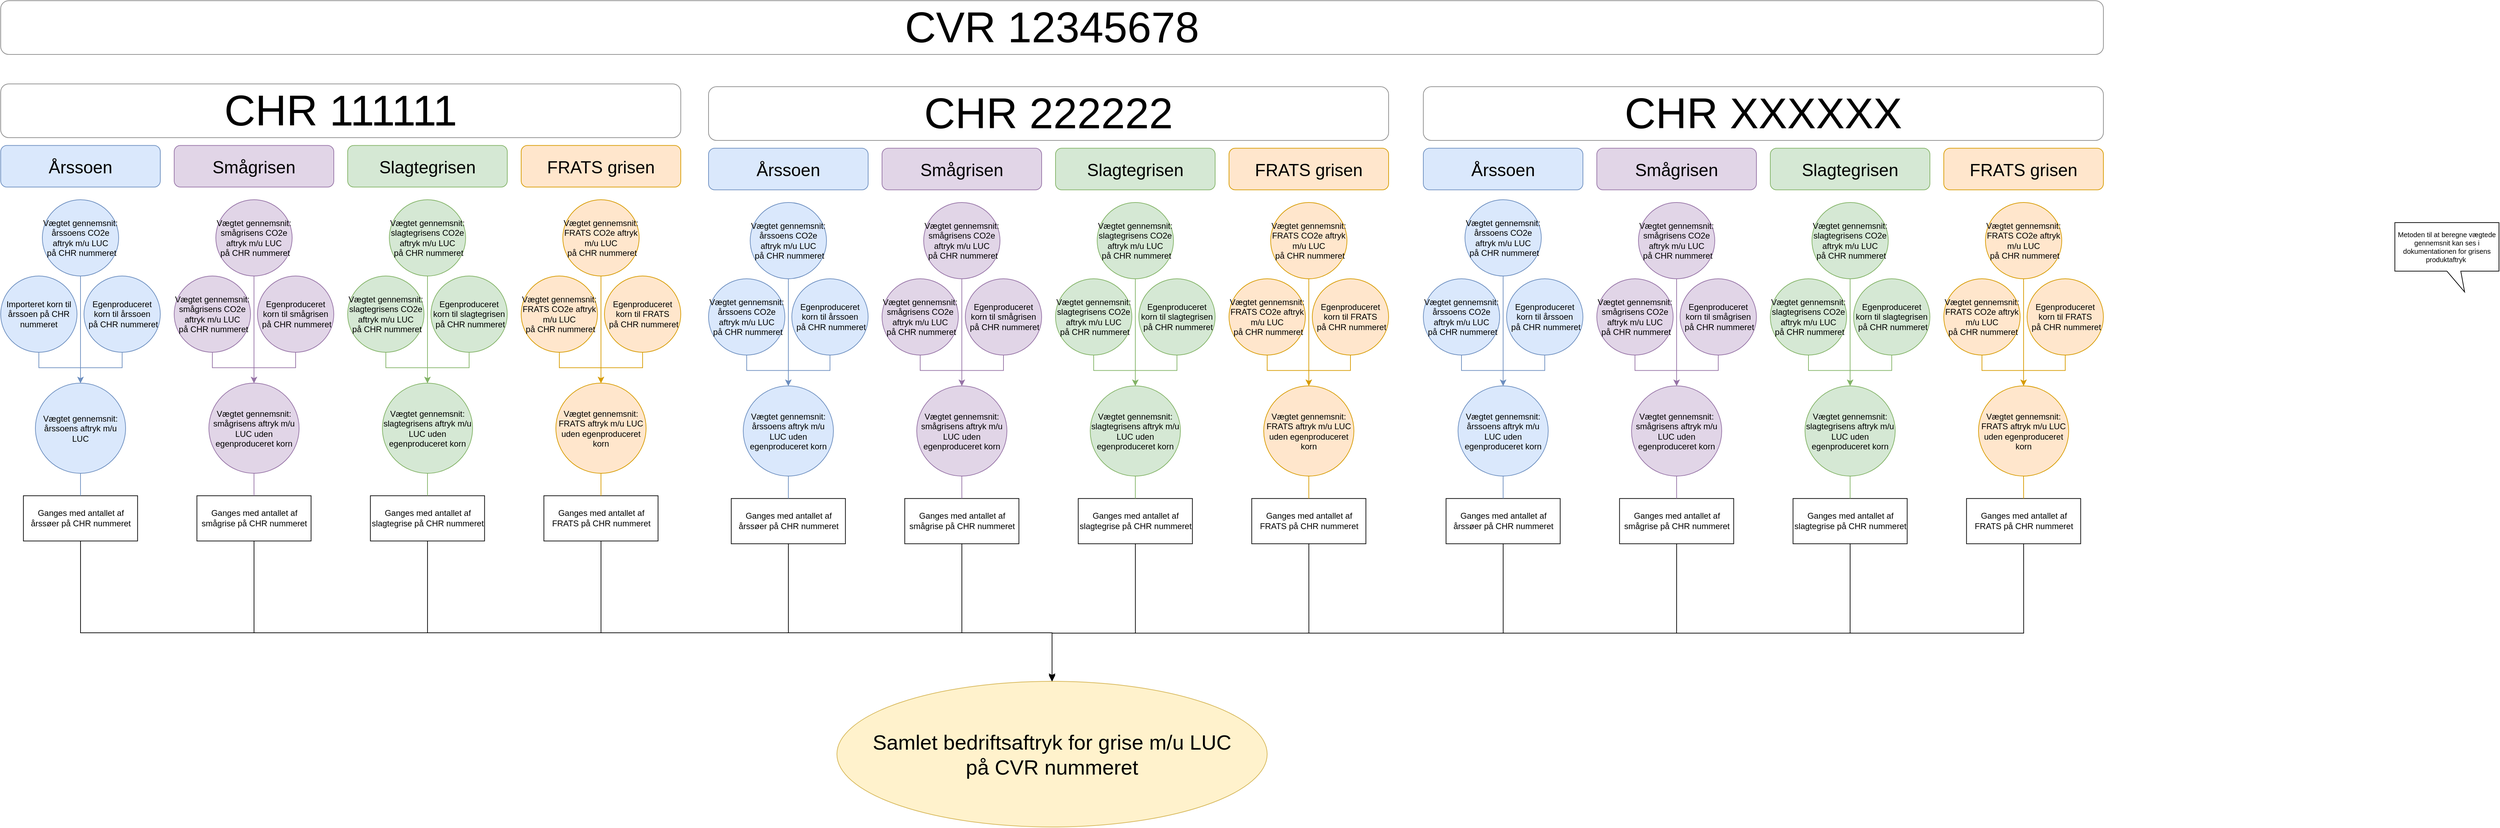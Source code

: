 <mxfile version="20.8.14" type="github">
  <diagram id="GUWWXrYv7TFzIVzRqDlY" name="Page-1">
    <mxGraphModel dx="150" dy="1075" grid="1" gridSize="10" guides="1" tooltips="1" connect="1" arrows="1" fold="1" page="1" pageScale="1" pageWidth="827" pageHeight="1169" math="0" shadow="0">
      <root>
        <mxCell id="0" />
        <mxCell id="1" parent="0" />
        <mxCell id="mpOMUe2CQrQYa7WsvBK0-504" style="edgeStyle=orthogonalEdgeStyle;rounded=0;orthogonalLoop=1;jettySize=auto;html=1;fontSize=12;endArrow=classic;endFill=1;" parent="1" source="A_WAUtJpo3-AmnUpiRZP-756" target="A_WAUtJpo3-AmnUpiRZP-764" edge="1">
          <mxGeometry relative="1" as="geometry">
            <Array as="points">
              <mxPoint x="2755" y="971.5" />
              <mxPoint x="4155" y="971.5" />
            </Array>
          </mxGeometry>
        </mxCell>
        <mxCell id="A_WAUtJpo3-AmnUpiRZP-756" value="Ganges med antallet af årssøer på CHR nummeret" style="rounded=0;whiteSpace=wrap;shadow=0;glass=0;sketch=0;strokeColor=#000000;fontSize=12;fillColor=#FFFFFF;" parent="1" vertex="1">
          <mxGeometry x="2672.75" y="773.87" width="164.5" height="65.25" as="geometry" />
        </mxCell>
        <mxCell id="A_WAUtJpo3-AmnUpiRZP-764" value="Samlet bedriftsaftryk for grise m/u LUC&lt;br style=&quot;font-size: 30px;&quot;&gt;på CVR nummeret" style="ellipse;whiteSpace=wrap;html=1;fontSize=30;fillColor=#fff2cc;strokeColor=#d6b656;" parent="1" vertex="1">
          <mxGeometry x="3845" y="1041.5" width="620" height="210" as="geometry" />
        </mxCell>
        <mxCell id="mpOMUe2CQrQYa7WsvBK0-1" value="CHR 111111" style="rounded=1;whiteSpace=wrap;html=1;shadow=0;glass=0;sketch=0;strokeColor=#808080;fontSize=62;fillColor=default;gradientColor=none;rotation=0;opacity=90;" parent="1" vertex="1">
          <mxGeometry x="2640" y="180" width="980" height="77.5" as="geometry" />
        </mxCell>
        <mxCell id="mpOMUe2CQrQYa7WsvBK0-135" value="CVR 12345678" style="rounded=1;whiteSpace=wrap;html=1;shadow=0;glass=0;sketch=0;strokeColor=#808080;fontSize=62;fillColor=default;gradientColor=none;rotation=0;opacity=90;" parent="1" vertex="1">
          <mxGeometry x="2640" y="60" width="3030" height="77.5" as="geometry" />
        </mxCell>
        <mxCell id="mpOMUe2CQrQYa7WsvBK0-138" value="Årssoen" style="rounded=1;whiteSpace=wrap;html=1;fillColor=#dae8fc;fontSize=25;strokeColor=#6c8ebf;" parent="1" vertex="1">
          <mxGeometry x="2640" y="268.75" width="230" height="60" as="geometry" />
        </mxCell>
        <mxCell id="mpOMUe2CQrQYa7WsvBK0-407" style="edgeStyle=orthogonalEdgeStyle;rounded=0;orthogonalLoop=1;jettySize=auto;html=1;fontSize=12;endArrow=classic;endFill=1;fillColor=#dae8fc;strokeColor=#6c8ebf;" parent="1" source="mpOMUe2CQrQYa7WsvBK0-353" target="mpOMUe2CQrQYa7WsvBK0-405" edge="1">
          <mxGeometry relative="1" as="geometry" />
        </mxCell>
        <mxCell id="mpOMUe2CQrQYa7WsvBK0-353" value="Importeret korn til årssoen på CHR nummeret" style="ellipse;whiteSpace=wrap;html=1;aspect=fixed;shadow=0;fontFamily=Helvetica;fontSize=12;align=center;strokeColor=#6c8ebf;fillColor=#dae8fc;sketch=0;" parent="1" vertex="1">
          <mxGeometry x="2640" y="457" width="110" height="110" as="geometry" />
        </mxCell>
        <mxCell id="mpOMUe2CQrQYa7WsvBK0-406" style="edgeStyle=orthogonalEdgeStyle;rounded=0;orthogonalLoop=1;jettySize=auto;html=1;fontSize=12;endArrow=classic;endFill=1;fillColor=#dae8fc;strokeColor=#6c8ebf;" parent="1" source="mpOMUe2CQrQYa7WsvBK0-357" target="mpOMUe2CQrQYa7WsvBK0-405" edge="1">
          <mxGeometry relative="1" as="geometry" />
        </mxCell>
        <mxCell id="mpOMUe2CQrQYa7WsvBK0-357" value="Egenproduceret korn til årssoen&lt;br&gt;&amp;nbsp;på CHR nummeret" style="ellipse;whiteSpace=wrap;html=1;aspect=fixed;shadow=0;fontFamily=Helvetica;fontSize=12;align=center;strokeColor=#6c8ebf;fillColor=#dae8fc;sketch=0;" parent="1" vertex="1">
          <mxGeometry x="2760" y="457" width="110" height="110" as="geometry" />
        </mxCell>
        <mxCell id="mpOMUe2CQrQYa7WsvBK0-408" style="edgeStyle=orthogonalEdgeStyle;rounded=0;orthogonalLoop=1;jettySize=auto;html=1;fontSize=12;endArrow=none;endFill=0;fillColor=#dae8fc;strokeColor=#6c8ebf;" parent="1" source="mpOMUe2CQrQYa7WsvBK0-405" target="A_WAUtJpo3-AmnUpiRZP-756" edge="1">
          <mxGeometry relative="1" as="geometry" />
        </mxCell>
        <mxCell id="mpOMUe2CQrQYa7WsvBK0-405" value="Vægtet gennemsnit: årssoens aftryk m/u LUC" style="ellipse;whiteSpace=wrap;html=1;aspect=fixed;shadow=0;fontFamily=Helvetica;fontSize=12;align=center;strokeColor=#6c8ebf;fillColor=#dae8fc;sketch=0;" parent="1" vertex="1">
          <mxGeometry x="2690" y="611.5" width="130" height="130" as="geometry" />
        </mxCell>
        <mxCell id="mpOMUe2CQrQYa7WsvBK0-503" style="edgeStyle=orthogonalEdgeStyle;rounded=0;orthogonalLoop=1;jettySize=auto;html=1;fontSize=12;endArrow=classic;endFill=1;" parent="1" source="mpOMUe2CQrQYa7WsvBK0-412" target="A_WAUtJpo3-AmnUpiRZP-764" edge="1">
          <mxGeometry relative="1" as="geometry">
            <Array as="points">
              <mxPoint x="3005" y="971.5" />
              <mxPoint x="4155" y="971.5" />
            </Array>
          </mxGeometry>
        </mxCell>
        <mxCell id="mpOMUe2CQrQYa7WsvBK0-412" value="Ganges med antallet af smågrise på CHR nummeret" style="rounded=0;whiteSpace=wrap;shadow=0;glass=0;sketch=0;strokeColor=#000000;fontSize=12;fillColor=#FFFFFF;" parent="1" vertex="1">
          <mxGeometry x="2922.75" y="773.87" width="164.5" height="65.25" as="geometry" />
        </mxCell>
        <mxCell id="mpOMUe2CQrQYa7WsvBK0-413" value="Smågrisen" style="rounded=1;whiteSpace=wrap;html=1;fillColor=#e1d5e7;fontSize=25;strokeColor=#9673a6;" parent="1" vertex="1">
          <mxGeometry x="2890" y="268.75" width="230" height="60" as="geometry" />
        </mxCell>
        <mxCell id="mpOMUe2CQrQYa7WsvBK0-414" style="edgeStyle=orthogonalEdgeStyle;rounded=0;orthogonalLoop=1;jettySize=auto;html=1;fontSize=12;endArrow=classic;endFill=1;fillColor=#e1d5e7;strokeColor=#9673a6;" parent="1" source="mpOMUe2CQrQYa7WsvBK0-415" target="mpOMUe2CQrQYa7WsvBK0-419" edge="1">
          <mxGeometry relative="1" as="geometry" />
        </mxCell>
        <mxCell id="mpOMUe2CQrQYa7WsvBK0-415" value="Vægtet gennemsnit: smågrisens CO2e aftryk m/u LUC&lt;br&gt;&amp;nbsp;på CHR nummeret" style="ellipse;whiteSpace=wrap;html=1;aspect=fixed;shadow=0;fontFamily=Helvetica;fontSize=12;align=center;strokeColor=#9673a6;fillColor=#e1d5e7;sketch=0;" parent="1" vertex="1">
          <mxGeometry x="2890" y="457" width="110" height="110" as="geometry" />
        </mxCell>
        <mxCell id="mpOMUe2CQrQYa7WsvBK0-416" style="edgeStyle=orthogonalEdgeStyle;rounded=0;orthogonalLoop=1;jettySize=auto;html=1;fontSize=12;endArrow=classic;endFill=1;fillColor=#e1d5e7;strokeColor=#9673a6;" parent="1" source="mpOMUe2CQrQYa7WsvBK0-417" target="mpOMUe2CQrQYa7WsvBK0-419" edge="1">
          <mxGeometry relative="1" as="geometry" />
        </mxCell>
        <mxCell id="mpOMUe2CQrQYa7WsvBK0-417" value="Egenproduceret korn til smågrisen&lt;br&gt;&amp;nbsp;på CHR nummeret" style="ellipse;whiteSpace=wrap;html=1;aspect=fixed;shadow=0;fontFamily=Helvetica;fontSize=12;align=center;strokeColor=#9673a6;fillColor=#e1d5e7;sketch=0;" parent="1" vertex="1">
          <mxGeometry x="3010" y="457" width="110" height="110" as="geometry" />
        </mxCell>
        <mxCell id="mpOMUe2CQrQYa7WsvBK0-418" style="edgeStyle=orthogonalEdgeStyle;rounded=0;orthogonalLoop=1;jettySize=auto;html=1;fontSize=12;endArrow=none;endFill=0;fillColor=#e1d5e7;strokeColor=#9673a6;" parent="1" source="mpOMUe2CQrQYa7WsvBK0-419" target="mpOMUe2CQrQYa7WsvBK0-412" edge="1">
          <mxGeometry relative="1" as="geometry" />
        </mxCell>
        <mxCell id="mpOMUe2CQrQYa7WsvBK0-419" value="Vægtet gennemsnit: smågrisens aftryk m/u LUC uden egenproduceret korn" style="ellipse;whiteSpace=wrap;html=1;aspect=fixed;shadow=0;fontFamily=Helvetica;fontSize=12;align=center;strokeColor=#9673a6;fillColor=#e1d5e7;sketch=0;" parent="1" vertex="1">
          <mxGeometry x="2940" y="611.5" width="130" height="130" as="geometry" />
        </mxCell>
        <mxCell id="mpOMUe2CQrQYa7WsvBK0-505" style="edgeStyle=orthogonalEdgeStyle;rounded=0;orthogonalLoop=1;jettySize=auto;html=1;fontSize=12;endArrow=classic;endFill=1;" parent="1" source="mpOMUe2CQrQYa7WsvBK0-420" target="A_WAUtJpo3-AmnUpiRZP-764" edge="1">
          <mxGeometry relative="1" as="geometry">
            <Array as="points">
              <mxPoint x="3255" y="971.5" />
              <mxPoint x="4155" y="971.5" />
            </Array>
          </mxGeometry>
        </mxCell>
        <mxCell id="mpOMUe2CQrQYa7WsvBK0-420" value="Ganges med antallet af slagtegrise på CHR nummeret" style="rounded=0;whiteSpace=wrap;shadow=0;glass=0;sketch=0;strokeColor=#000000;fontSize=12;fillColor=#FFFFFF;" parent="1" vertex="1">
          <mxGeometry x="3172.75" y="773.87" width="164.5" height="65.25" as="geometry" />
        </mxCell>
        <mxCell id="mpOMUe2CQrQYa7WsvBK0-421" value="Slagtegrisen" style="rounded=1;whiteSpace=wrap;html=1;fillColor=#d5e8d4;fontSize=25;strokeColor=#82b366;" parent="1" vertex="1">
          <mxGeometry x="3140" y="268.75" width="230" height="60" as="geometry" />
        </mxCell>
        <mxCell id="mpOMUe2CQrQYa7WsvBK0-422" style="edgeStyle=orthogonalEdgeStyle;rounded=0;orthogonalLoop=1;jettySize=auto;html=1;fontSize=12;endArrow=classic;endFill=1;fillColor=#d5e8d4;strokeColor=#82b366;" parent="1" source="mpOMUe2CQrQYa7WsvBK0-423" target="mpOMUe2CQrQYa7WsvBK0-427" edge="1">
          <mxGeometry relative="1" as="geometry" />
        </mxCell>
        <mxCell id="mpOMUe2CQrQYa7WsvBK0-423" value="Vægtet gennemsnit: slagtegrisens CO2e aftryk m/u LUC&lt;br&gt;&amp;nbsp;på CHR nummeret" style="ellipse;whiteSpace=wrap;html=1;aspect=fixed;shadow=0;fontFamily=Helvetica;fontSize=12;align=center;strokeColor=#82b366;fillColor=#d5e8d4;sketch=0;" parent="1" vertex="1">
          <mxGeometry x="3140" y="457" width="110" height="110" as="geometry" />
        </mxCell>
        <mxCell id="mpOMUe2CQrQYa7WsvBK0-424" style="edgeStyle=orthogonalEdgeStyle;rounded=0;orthogonalLoop=1;jettySize=auto;html=1;fontSize=12;endArrow=classic;endFill=1;fillColor=#d5e8d4;strokeColor=#82b366;" parent="1" source="mpOMUe2CQrQYa7WsvBK0-425" target="mpOMUe2CQrQYa7WsvBK0-427" edge="1">
          <mxGeometry relative="1" as="geometry" />
        </mxCell>
        <mxCell id="mpOMUe2CQrQYa7WsvBK0-425" value="Egenproduceret korn til slagtegrisen&lt;br&gt;&amp;nbsp;på CHR nummeret" style="ellipse;whiteSpace=wrap;html=1;aspect=fixed;shadow=0;fontFamily=Helvetica;fontSize=12;align=center;strokeColor=#82b366;fillColor=#d5e8d4;sketch=0;" parent="1" vertex="1">
          <mxGeometry x="3260" y="457" width="110" height="110" as="geometry" />
        </mxCell>
        <mxCell id="mpOMUe2CQrQYa7WsvBK0-426" style="edgeStyle=orthogonalEdgeStyle;rounded=0;orthogonalLoop=1;jettySize=auto;html=1;fontSize=12;endArrow=none;endFill=0;fillColor=#d5e8d4;strokeColor=#82b366;" parent="1" source="mpOMUe2CQrQYa7WsvBK0-427" target="mpOMUe2CQrQYa7WsvBK0-420" edge="1">
          <mxGeometry relative="1" as="geometry" />
        </mxCell>
        <mxCell id="mpOMUe2CQrQYa7WsvBK0-427" value="Vægtet gennemsnit: slagtegrisens aftryk m/u LUC uden egenproduceret korn" style="ellipse;whiteSpace=wrap;html=1;aspect=fixed;shadow=0;fontFamily=Helvetica;fontSize=12;align=center;strokeColor=#82b366;fillColor=#d5e8d4;sketch=0;" parent="1" vertex="1">
          <mxGeometry x="3190" y="611.5" width="130" height="130" as="geometry" />
        </mxCell>
        <mxCell id="mpOMUe2CQrQYa7WsvBK0-506" style="edgeStyle=orthogonalEdgeStyle;rounded=0;orthogonalLoop=1;jettySize=auto;html=1;fontSize=12;endArrow=classic;endFill=1;" parent="1" source="mpOMUe2CQrQYa7WsvBK0-428" target="A_WAUtJpo3-AmnUpiRZP-764" edge="1">
          <mxGeometry relative="1" as="geometry">
            <Array as="points">
              <mxPoint x="3505" y="971.5" />
              <mxPoint x="4155" y="971.5" />
            </Array>
          </mxGeometry>
        </mxCell>
        <mxCell id="mpOMUe2CQrQYa7WsvBK0-428" value="Ganges med antallet af FRATS på CHR nummeret" style="rounded=0;whiteSpace=wrap;shadow=0;glass=0;sketch=0;strokeColor=#000000;fontSize=12;fillColor=#FFFFFF;" parent="1" vertex="1">
          <mxGeometry x="3422.75" y="773.87" width="164.5" height="65.25" as="geometry" />
        </mxCell>
        <mxCell id="mpOMUe2CQrQYa7WsvBK0-429" value="FRATS grisen" style="rounded=1;whiteSpace=wrap;html=1;fillColor=#ffe6cc;fontSize=25;strokeColor=#d79b00;" parent="1" vertex="1">
          <mxGeometry x="3390" y="268.75" width="230" height="60" as="geometry" />
        </mxCell>
        <mxCell id="mpOMUe2CQrQYa7WsvBK0-430" style="edgeStyle=orthogonalEdgeStyle;rounded=0;orthogonalLoop=1;jettySize=auto;html=1;fontSize=12;endArrow=classic;endFill=1;fillColor=#ffe6cc;strokeColor=#d79b00;" parent="1" source="mpOMUe2CQrQYa7WsvBK0-431" target="mpOMUe2CQrQYa7WsvBK0-435" edge="1">
          <mxGeometry relative="1" as="geometry" />
        </mxCell>
        <mxCell id="mpOMUe2CQrQYa7WsvBK0-431" value="Vægtet gennemsnit: FRATS CO2e aftryk m/u LUC&lt;br&gt;&amp;nbsp;på CHR nummeret" style="ellipse;whiteSpace=wrap;html=1;aspect=fixed;shadow=0;fontFamily=Helvetica;fontSize=12;align=center;strokeColor=#d79b00;fillColor=#ffe6cc;sketch=0;" parent="1" vertex="1">
          <mxGeometry x="3390" y="457" width="110" height="110" as="geometry" />
        </mxCell>
        <mxCell id="mpOMUe2CQrQYa7WsvBK0-432" style="edgeStyle=orthogonalEdgeStyle;rounded=0;orthogonalLoop=1;jettySize=auto;html=1;fontSize=12;endArrow=classic;endFill=1;fillColor=#ffe6cc;strokeColor=#d79b00;" parent="1" source="mpOMUe2CQrQYa7WsvBK0-433" target="mpOMUe2CQrQYa7WsvBK0-435" edge="1">
          <mxGeometry relative="1" as="geometry" />
        </mxCell>
        <mxCell id="mpOMUe2CQrQYa7WsvBK0-433" value="Egenproduceret korn til FRATS&lt;br&gt;&amp;nbsp;på CHR nummeret" style="ellipse;whiteSpace=wrap;html=1;aspect=fixed;shadow=0;fontFamily=Helvetica;fontSize=12;align=center;strokeColor=#d79b00;fillColor=#ffe6cc;sketch=0;" parent="1" vertex="1">
          <mxGeometry x="3510" y="457" width="110" height="110" as="geometry" />
        </mxCell>
        <mxCell id="mpOMUe2CQrQYa7WsvBK0-434" style="edgeStyle=orthogonalEdgeStyle;rounded=0;orthogonalLoop=1;jettySize=auto;html=1;fontSize=12;endArrow=none;endFill=0;fillColor=#ffe6cc;strokeColor=#d79b00;" parent="1" source="mpOMUe2CQrQYa7WsvBK0-435" target="mpOMUe2CQrQYa7WsvBK0-428" edge="1">
          <mxGeometry relative="1" as="geometry" />
        </mxCell>
        <mxCell id="mpOMUe2CQrQYa7WsvBK0-435" value="Vægtet gennemsnit: FRATS aftryk m/u LUC uden egenproduceret korn" style="ellipse;whiteSpace=wrap;html=1;aspect=fixed;shadow=0;fontFamily=Helvetica;fontSize=12;align=center;strokeColor=#d79b00;fillColor=#ffe6cc;sketch=0;" parent="1" vertex="1">
          <mxGeometry x="3440" y="611.5" width="130" height="130" as="geometry" />
        </mxCell>
        <mxCell id="mpOMUe2CQrQYa7WsvBK0-507" style="edgeStyle=orthogonalEdgeStyle;rounded=0;orthogonalLoop=1;jettySize=auto;html=1;fontSize=12;endArrow=classic;endFill=1;" parent="1" source="mpOMUe2CQrQYa7WsvBK0-436" target="A_WAUtJpo3-AmnUpiRZP-764" edge="1">
          <mxGeometry relative="1" as="geometry">
            <Array as="points">
              <mxPoint x="3775" y="971.5" />
              <mxPoint x="4155" y="971.5" />
            </Array>
          </mxGeometry>
        </mxCell>
        <mxCell id="mpOMUe2CQrQYa7WsvBK0-436" value="Ganges med antallet af årssøer på CHR nummeret" style="rounded=0;whiteSpace=wrap;shadow=0;glass=0;sketch=0;strokeColor=#000000;fontSize=12;fillColor=#FFFFFF;" parent="1" vertex="1">
          <mxGeometry x="3692.75" y="777.87" width="164.5" height="65.25" as="geometry" />
        </mxCell>
        <mxCell id="mpOMUe2CQrQYa7WsvBK0-437" value="CHR 222222" style="rounded=1;whiteSpace=wrap;html=1;shadow=0;glass=0;sketch=0;strokeColor=#808080;fontSize=62;fillColor=default;gradientColor=none;rotation=0;opacity=90;" parent="1" vertex="1">
          <mxGeometry x="3660" y="184" width="980" height="77.5" as="geometry" />
        </mxCell>
        <mxCell id="mpOMUe2CQrQYa7WsvBK0-438" value="Årssoen" style="rounded=1;whiteSpace=wrap;html=1;fillColor=#dae8fc;fontSize=25;strokeColor=#6c8ebf;" parent="1" vertex="1">
          <mxGeometry x="3660" y="272.75" width="230" height="60" as="geometry" />
        </mxCell>
        <mxCell id="mpOMUe2CQrQYa7WsvBK0-439" style="edgeStyle=orthogonalEdgeStyle;rounded=0;orthogonalLoop=1;jettySize=auto;html=1;fontSize=12;endArrow=classic;endFill=1;fillColor=#dae8fc;strokeColor=#6c8ebf;" parent="1" source="mpOMUe2CQrQYa7WsvBK0-440" target="mpOMUe2CQrQYa7WsvBK0-444" edge="1">
          <mxGeometry relative="1" as="geometry" />
        </mxCell>
        <mxCell id="mpOMUe2CQrQYa7WsvBK0-440" value="Vægtet gennemsnit: årssoens CO2e aftryk m/u LUC&lt;br&gt;&amp;nbsp;på CHR nummeret" style="ellipse;whiteSpace=wrap;html=1;aspect=fixed;shadow=0;fontFamily=Helvetica;fontSize=12;align=center;strokeColor=#6c8ebf;fillColor=#dae8fc;sketch=0;" parent="1" vertex="1">
          <mxGeometry x="3660" y="461" width="110" height="110" as="geometry" />
        </mxCell>
        <mxCell id="mpOMUe2CQrQYa7WsvBK0-441" style="edgeStyle=orthogonalEdgeStyle;rounded=0;orthogonalLoop=1;jettySize=auto;html=1;fontSize=12;endArrow=classic;endFill=1;fillColor=#dae8fc;strokeColor=#6c8ebf;" parent="1" source="mpOMUe2CQrQYa7WsvBK0-442" target="mpOMUe2CQrQYa7WsvBK0-444" edge="1">
          <mxGeometry relative="1" as="geometry" />
        </mxCell>
        <mxCell id="mpOMUe2CQrQYa7WsvBK0-442" value="Egenproduceret korn til årssoen&lt;br&gt;&amp;nbsp;på CHR nummeret" style="ellipse;whiteSpace=wrap;html=1;aspect=fixed;shadow=0;fontFamily=Helvetica;fontSize=12;align=center;strokeColor=#6c8ebf;fillColor=#dae8fc;sketch=0;" parent="1" vertex="1">
          <mxGeometry x="3780" y="461" width="110" height="110" as="geometry" />
        </mxCell>
        <mxCell id="mpOMUe2CQrQYa7WsvBK0-443" style="edgeStyle=orthogonalEdgeStyle;rounded=0;orthogonalLoop=1;jettySize=auto;html=1;fontSize=12;endArrow=none;endFill=0;fillColor=#dae8fc;strokeColor=#6c8ebf;" parent="1" source="mpOMUe2CQrQYa7WsvBK0-444" target="mpOMUe2CQrQYa7WsvBK0-436" edge="1">
          <mxGeometry relative="1" as="geometry" />
        </mxCell>
        <mxCell id="mpOMUe2CQrQYa7WsvBK0-444" value="Vægtet gennemsnit: årssoens aftryk m/u LUC uden egenproduceret korn" style="ellipse;whiteSpace=wrap;html=1;aspect=fixed;shadow=0;fontFamily=Helvetica;fontSize=12;align=center;strokeColor=#6c8ebf;fillColor=#dae8fc;sketch=0;" parent="1" vertex="1">
          <mxGeometry x="3710" y="615.5" width="130" height="130" as="geometry" />
        </mxCell>
        <mxCell id="mpOMUe2CQrQYa7WsvBK0-508" style="edgeStyle=orthogonalEdgeStyle;rounded=0;orthogonalLoop=1;jettySize=auto;html=1;fontSize=12;endArrow=classic;endFill=1;" parent="1" source="mpOMUe2CQrQYa7WsvBK0-445" target="A_WAUtJpo3-AmnUpiRZP-764" edge="1">
          <mxGeometry relative="1" as="geometry">
            <Array as="points">
              <mxPoint x="4025" y="971.5" />
              <mxPoint x="4155" y="971.5" />
            </Array>
          </mxGeometry>
        </mxCell>
        <mxCell id="mpOMUe2CQrQYa7WsvBK0-445" value="Ganges med antallet af smågrise på CHR nummeret" style="rounded=0;whiteSpace=wrap;shadow=0;glass=0;sketch=0;strokeColor=#000000;fontSize=12;fillColor=#FFFFFF;" parent="1" vertex="1">
          <mxGeometry x="3942.75" y="777.87" width="164.5" height="65.25" as="geometry" />
        </mxCell>
        <mxCell id="mpOMUe2CQrQYa7WsvBK0-446" value="Smågrisen" style="rounded=1;whiteSpace=wrap;html=1;fillColor=#e1d5e7;fontSize=25;strokeColor=#9673a6;" parent="1" vertex="1">
          <mxGeometry x="3910" y="272.75" width="230" height="60" as="geometry" />
        </mxCell>
        <mxCell id="mpOMUe2CQrQYa7WsvBK0-447" style="edgeStyle=orthogonalEdgeStyle;rounded=0;orthogonalLoop=1;jettySize=auto;html=1;fontSize=12;endArrow=classic;endFill=1;fillColor=#e1d5e7;strokeColor=#9673a6;" parent="1" source="mpOMUe2CQrQYa7WsvBK0-448" target="mpOMUe2CQrQYa7WsvBK0-452" edge="1">
          <mxGeometry relative="1" as="geometry" />
        </mxCell>
        <mxCell id="mpOMUe2CQrQYa7WsvBK0-448" value="Vægtet gennemsnit: smågrisens CO2e aftryk m/u LUC&lt;br&gt;&amp;nbsp;på CHR nummeret" style="ellipse;whiteSpace=wrap;html=1;aspect=fixed;shadow=0;fontFamily=Helvetica;fontSize=12;align=center;strokeColor=#9673a6;fillColor=#e1d5e7;sketch=0;" parent="1" vertex="1">
          <mxGeometry x="3910" y="461" width="110" height="110" as="geometry" />
        </mxCell>
        <mxCell id="mpOMUe2CQrQYa7WsvBK0-449" style="edgeStyle=orthogonalEdgeStyle;rounded=0;orthogonalLoop=1;jettySize=auto;html=1;fontSize=12;endArrow=classic;endFill=1;fillColor=#e1d5e7;strokeColor=#9673a6;" parent="1" source="mpOMUe2CQrQYa7WsvBK0-450" target="mpOMUe2CQrQYa7WsvBK0-452" edge="1">
          <mxGeometry relative="1" as="geometry" />
        </mxCell>
        <mxCell id="mpOMUe2CQrQYa7WsvBK0-450" value="Egenproduceret korn til smågrisen&lt;br&gt;&amp;nbsp;på CHR nummeret" style="ellipse;whiteSpace=wrap;html=1;aspect=fixed;shadow=0;fontFamily=Helvetica;fontSize=12;align=center;strokeColor=#9673a6;fillColor=#e1d5e7;sketch=0;" parent="1" vertex="1">
          <mxGeometry x="4030" y="461" width="110" height="110" as="geometry" />
        </mxCell>
        <mxCell id="mpOMUe2CQrQYa7WsvBK0-451" style="edgeStyle=orthogonalEdgeStyle;rounded=0;orthogonalLoop=1;jettySize=auto;html=1;fontSize=12;endArrow=none;endFill=0;fillColor=#e1d5e7;strokeColor=#9673a6;" parent="1" source="mpOMUe2CQrQYa7WsvBK0-452" target="mpOMUe2CQrQYa7WsvBK0-445" edge="1">
          <mxGeometry relative="1" as="geometry" />
        </mxCell>
        <mxCell id="mpOMUe2CQrQYa7WsvBK0-452" value="Vægtet gennemsnit: smågrisens aftryk m/u LUC uden egenproduceret korn" style="ellipse;whiteSpace=wrap;html=1;aspect=fixed;shadow=0;fontFamily=Helvetica;fontSize=12;align=center;strokeColor=#9673a6;fillColor=#e1d5e7;sketch=0;" parent="1" vertex="1">
          <mxGeometry x="3960" y="615.5" width="130" height="130" as="geometry" />
        </mxCell>
        <mxCell id="mpOMUe2CQrQYa7WsvBK0-509" style="edgeStyle=orthogonalEdgeStyle;rounded=0;orthogonalLoop=1;jettySize=auto;html=1;fontSize=12;endArrow=classic;endFill=1;" parent="1" edge="1">
          <mxGeometry relative="1" as="geometry">
            <mxPoint x="4275.053" y="841.12" as="sourcePoint" />
            <mxPoint x="4155" y="1039.5" as="targetPoint" />
            <Array as="points">
              <mxPoint x="4275" y="972" />
              <mxPoint x="4155" y="972" />
            </Array>
          </mxGeometry>
        </mxCell>
        <mxCell id="mpOMUe2CQrQYa7WsvBK0-453" value="Ganges med antallet af slagtegrise på CHR nummeret" style="rounded=0;whiteSpace=wrap;shadow=0;glass=0;sketch=0;strokeColor=#000000;fontSize=12;fillColor=#FFFFFF;" parent="1" vertex="1">
          <mxGeometry x="4192.75" y="777.87" width="164.5" height="65.25" as="geometry" />
        </mxCell>
        <mxCell id="mpOMUe2CQrQYa7WsvBK0-454" value="Slagtegrisen" style="rounded=1;whiteSpace=wrap;html=1;fillColor=#d5e8d4;fontSize=25;strokeColor=#82b366;" parent="1" vertex="1">
          <mxGeometry x="4160" y="272.75" width="230" height="60" as="geometry" />
        </mxCell>
        <mxCell id="mpOMUe2CQrQYa7WsvBK0-455" style="edgeStyle=orthogonalEdgeStyle;rounded=0;orthogonalLoop=1;jettySize=auto;html=1;fontSize=12;endArrow=classic;endFill=1;fillColor=#d5e8d4;strokeColor=#82b366;" parent="1" source="mpOMUe2CQrQYa7WsvBK0-456" target="mpOMUe2CQrQYa7WsvBK0-460" edge="1">
          <mxGeometry relative="1" as="geometry" />
        </mxCell>
        <mxCell id="mpOMUe2CQrQYa7WsvBK0-456" value="Vægtet gennemsnit: slagtegrisens CO2e aftryk m/u LUC&lt;br&gt;&amp;nbsp;på CHR nummeret" style="ellipse;whiteSpace=wrap;html=1;aspect=fixed;shadow=0;fontFamily=Helvetica;fontSize=12;align=center;strokeColor=#82b366;fillColor=#d5e8d4;sketch=0;" parent="1" vertex="1">
          <mxGeometry x="4160" y="461" width="110" height="110" as="geometry" />
        </mxCell>
        <mxCell id="mpOMUe2CQrQYa7WsvBK0-457" style="edgeStyle=orthogonalEdgeStyle;rounded=0;orthogonalLoop=1;jettySize=auto;html=1;fontSize=12;endArrow=classic;endFill=1;fillColor=#d5e8d4;strokeColor=#82b366;" parent="1" source="mpOMUe2CQrQYa7WsvBK0-458" target="mpOMUe2CQrQYa7WsvBK0-460" edge="1">
          <mxGeometry relative="1" as="geometry" />
        </mxCell>
        <mxCell id="mpOMUe2CQrQYa7WsvBK0-458" value="Egenproduceret korn til slagtegrisen&lt;br&gt;&amp;nbsp;på CHR nummeret" style="ellipse;whiteSpace=wrap;html=1;aspect=fixed;shadow=0;fontFamily=Helvetica;fontSize=12;align=center;strokeColor=#82b366;fillColor=#d5e8d4;sketch=0;" parent="1" vertex="1">
          <mxGeometry x="4280" y="461" width="110" height="110" as="geometry" />
        </mxCell>
        <mxCell id="mpOMUe2CQrQYa7WsvBK0-459" style="edgeStyle=orthogonalEdgeStyle;rounded=0;orthogonalLoop=1;jettySize=auto;html=1;fontSize=12;endArrow=none;endFill=0;fillColor=#d5e8d4;strokeColor=#82b366;" parent="1" source="mpOMUe2CQrQYa7WsvBK0-460" target="mpOMUe2CQrQYa7WsvBK0-453" edge="1">
          <mxGeometry relative="1" as="geometry" />
        </mxCell>
        <mxCell id="mpOMUe2CQrQYa7WsvBK0-460" value="Vægtet gennemsnit: slagtegrisens aftryk m/u LUC uden egenproduceret korn" style="ellipse;whiteSpace=wrap;html=1;aspect=fixed;shadow=0;fontFamily=Helvetica;fontSize=12;align=center;strokeColor=#82b366;fillColor=#d5e8d4;sketch=0;" parent="1" vertex="1">
          <mxGeometry x="4210" y="615.5" width="130" height="130" as="geometry" />
        </mxCell>
        <mxCell id="mpOMUe2CQrQYa7WsvBK0-510" style="edgeStyle=orthogonalEdgeStyle;rounded=0;orthogonalLoop=1;jettySize=auto;html=1;fontSize=12;endArrow=classic;endFill=1;" parent="1" edge="1">
          <mxGeometry relative="1" as="geometry">
            <mxPoint x="4525.053" y="841.12" as="sourcePoint" />
            <mxPoint x="4155" y="1039.5" as="targetPoint" />
            <Array as="points">
              <mxPoint x="4525" y="972" />
              <mxPoint x="4155" y="972" />
            </Array>
          </mxGeometry>
        </mxCell>
        <mxCell id="mpOMUe2CQrQYa7WsvBK0-461" value="Ganges med antallet af FRATS på CHR nummeret" style="rounded=0;whiteSpace=wrap;shadow=0;glass=0;sketch=0;strokeColor=#000000;fontSize=12;fillColor=#FFFFFF;" parent="1" vertex="1">
          <mxGeometry x="4442.75" y="777.87" width="164.5" height="65.25" as="geometry" />
        </mxCell>
        <mxCell id="mpOMUe2CQrQYa7WsvBK0-462" value="FRATS grisen" style="rounded=1;whiteSpace=wrap;html=1;fillColor=#ffe6cc;fontSize=25;strokeColor=#d79b00;" parent="1" vertex="1">
          <mxGeometry x="4410" y="272.75" width="230" height="60" as="geometry" />
        </mxCell>
        <mxCell id="mpOMUe2CQrQYa7WsvBK0-463" style="edgeStyle=orthogonalEdgeStyle;rounded=0;orthogonalLoop=1;jettySize=auto;html=1;fontSize=12;endArrow=classic;endFill=1;fillColor=#ffe6cc;strokeColor=#d79b00;" parent="1" source="mpOMUe2CQrQYa7WsvBK0-464" target="mpOMUe2CQrQYa7WsvBK0-468" edge="1">
          <mxGeometry relative="1" as="geometry" />
        </mxCell>
        <mxCell id="mpOMUe2CQrQYa7WsvBK0-464" value="Vægtet gennemsnit: FRATS CO2e aftryk m/u LUC&lt;br&gt;&amp;nbsp;på CHR nummeret" style="ellipse;whiteSpace=wrap;html=1;aspect=fixed;shadow=0;fontFamily=Helvetica;fontSize=12;align=center;strokeColor=#d79b00;fillColor=#ffe6cc;sketch=0;" parent="1" vertex="1">
          <mxGeometry x="4410" y="461" width="110" height="110" as="geometry" />
        </mxCell>
        <mxCell id="mpOMUe2CQrQYa7WsvBK0-465" style="edgeStyle=orthogonalEdgeStyle;rounded=0;orthogonalLoop=1;jettySize=auto;html=1;fontSize=12;endArrow=classic;endFill=1;fillColor=#ffe6cc;strokeColor=#d79b00;" parent="1" source="mpOMUe2CQrQYa7WsvBK0-466" target="mpOMUe2CQrQYa7WsvBK0-468" edge="1">
          <mxGeometry relative="1" as="geometry" />
        </mxCell>
        <mxCell id="mpOMUe2CQrQYa7WsvBK0-466" value="Egenproduceret korn til FRATS&lt;br&gt;&amp;nbsp;på CHR nummeret" style="ellipse;whiteSpace=wrap;html=1;aspect=fixed;shadow=0;fontFamily=Helvetica;fontSize=12;align=center;strokeColor=#d79b00;fillColor=#ffe6cc;sketch=0;" parent="1" vertex="1">
          <mxGeometry x="4530" y="461" width="110" height="110" as="geometry" />
        </mxCell>
        <mxCell id="mpOMUe2CQrQYa7WsvBK0-467" style="edgeStyle=orthogonalEdgeStyle;rounded=0;orthogonalLoop=1;jettySize=auto;html=1;fontSize=12;endArrow=none;endFill=0;fillColor=#ffe6cc;strokeColor=#d79b00;" parent="1" source="mpOMUe2CQrQYa7WsvBK0-468" target="mpOMUe2CQrQYa7WsvBK0-461" edge="1">
          <mxGeometry relative="1" as="geometry" />
        </mxCell>
        <mxCell id="mpOMUe2CQrQYa7WsvBK0-468" value="Vægtet gennemsnit: FRATS aftryk m/u LUC uden egenproduceret korn" style="ellipse;whiteSpace=wrap;html=1;aspect=fixed;shadow=0;fontFamily=Helvetica;fontSize=12;align=center;strokeColor=#d79b00;fillColor=#ffe6cc;sketch=0;" parent="1" vertex="1">
          <mxGeometry x="4460" y="615.5" width="130" height="130" as="geometry" />
        </mxCell>
        <mxCell id="mpOMUe2CQrQYa7WsvBK0-511" style="edgeStyle=orthogonalEdgeStyle;rounded=0;orthogonalLoop=1;jettySize=auto;html=1;fontSize=12;endArrow=classic;endFill=1;" parent="1" edge="1">
          <mxGeometry relative="1" as="geometry">
            <mxPoint x="4805.059" y="841.12" as="sourcePoint" />
            <mxPoint x="4155" y="1039.5" as="targetPoint" />
            <Array as="points">
              <mxPoint x="4805" y="972" />
              <mxPoint x="4155" y="972" />
            </Array>
          </mxGeometry>
        </mxCell>
        <mxCell id="mpOMUe2CQrQYa7WsvBK0-469" value="Ganges med antallet af årssøer på CHR nummeret" style="rounded=0;whiteSpace=wrap;shadow=0;glass=0;sketch=0;strokeColor=#000000;fontSize=12;fillColor=#FFFFFF;" parent="1" vertex="1">
          <mxGeometry x="4722.75" y="777.87" width="164.5" height="65.25" as="geometry" />
        </mxCell>
        <mxCell id="mpOMUe2CQrQYa7WsvBK0-470" value="CHR XXXXXX" style="rounded=1;whiteSpace=wrap;html=1;shadow=0;glass=0;sketch=0;strokeColor=#808080;fontSize=62;fillColor=default;gradientColor=none;rotation=0;opacity=90;" parent="1" vertex="1">
          <mxGeometry x="4690" y="184" width="980" height="77.5" as="geometry" />
        </mxCell>
        <mxCell id="mpOMUe2CQrQYa7WsvBK0-471" value="Årssoen" style="rounded=1;whiteSpace=wrap;html=1;fillColor=#dae8fc;fontSize=25;strokeColor=#6c8ebf;" parent="1" vertex="1">
          <mxGeometry x="4690" y="272.75" width="230" height="60" as="geometry" />
        </mxCell>
        <mxCell id="mpOMUe2CQrQYa7WsvBK0-472" style="edgeStyle=orthogonalEdgeStyle;rounded=0;orthogonalLoop=1;jettySize=auto;html=1;fontSize=12;endArrow=classic;endFill=1;fillColor=#dae8fc;strokeColor=#6c8ebf;" parent="1" source="mpOMUe2CQrQYa7WsvBK0-473" target="mpOMUe2CQrQYa7WsvBK0-477" edge="1">
          <mxGeometry relative="1" as="geometry" />
        </mxCell>
        <mxCell id="mpOMUe2CQrQYa7WsvBK0-473" value="Vægtet gennemsnit: årssoens CO2e aftryk m/u LUC&lt;br&gt;&amp;nbsp;på CHR nummeret" style="ellipse;whiteSpace=wrap;html=1;aspect=fixed;shadow=0;fontFamily=Helvetica;fontSize=12;align=center;strokeColor=#6c8ebf;fillColor=#dae8fc;sketch=0;" parent="1" vertex="1">
          <mxGeometry x="4690" y="461" width="110" height="110" as="geometry" />
        </mxCell>
        <mxCell id="mpOMUe2CQrQYa7WsvBK0-474" style="edgeStyle=orthogonalEdgeStyle;rounded=0;orthogonalLoop=1;jettySize=auto;html=1;fontSize=12;endArrow=classic;endFill=1;fillColor=#dae8fc;strokeColor=#6c8ebf;" parent="1" source="mpOMUe2CQrQYa7WsvBK0-475" target="mpOMUe2CQrQYa7WsvBK0-477" edge="1">
          <mxGeometry relative="1" as="geometry" />
        </mxCell>
        <mxCell id="mpOMUe2CQrQYa7WsvBK0-475" value="Egenproduceret korn til årssoen&lt;br&gt;&amp;nbsp;på CHR nummeret" style="ellipse;whiteSpace=wrap;html=1;aspect=fixed;shadow=0;fontFamily=Helvetica;fontSize=12;align=center;strokeColor=#6c8ebf;fillColor=#dae8fc;sketch=0;" parent="1" vertex="1">
          <mxGeometry x="4810" y="461" width="110" height="110" as="geometry" />
        </mxCell>
        <mxCell id="mpOMUe2CQrQYa7WsvBK0-476" style="edgeStyle=orthogonalEdgeStyle;rounded=0;orthogonalLoop=1;jettySize=auto;html=1;fontSize=12;endArrow=none;endFill=0;fillColor=#dae8fc;strokeColor=#6c8ebf;" parent="1" source="mpOMUe2CQrQYa7WsvBK0-477" target="mpOMUe2CQrQYa7WsvBK0-469" edge="1">
          <mxGeometry relative="1" as="geometry" />
        </mxCell>
        <mxCell id="mpOMUe2CQrQYa7WsvBK0-477" value="Vægtet gennemsnit: årssoens aftryk m/u LUC uden egenproduceret korn" style="ellipse;whiteSpace=wrap;html=1;aspect=fixed;shadow=0;fontFamily=Helvetica;fontSize=12;align=center;strokeColor=#6c8ebf;fillColor=#dae8fc;sketch=0;" parent="1" vertex="1">
          <mxGeometry x="4740" y="615.5" width="130" height="130" as="geometry" />
        </mxCell>
        <mxCell id="mpOMUe2CQrQYa7WsvBK0-512" style="edgeStyle=orthogonalEdgeStyle;rounded=0;orthogonalLoop=1;jettySize=auto;html=1;fontSize=12;endArrow=classic;endFill=1;" parent="1" edge="1">
          <mxGeometry relative="1" as="geometry">
            <mxPoint x="5055.043" y="841.12" as="sourcePoint" />
            <mxPoint x="4155" y="1039.5" as="targetPoint" />
            <Array as="points">
              <mxPoint x="5055" y="972" />
              <mxPoint x="4155" y="972" />
            </Array>
          </mxGeometry>
        </mxCell>
        <mxCell id="mpOMUe2CQrQYa7WsvBK0-478" value="Ganges med antallet af smågrise på CHR nummeret" style="rounded=0;whiteSpace=wrap;shadow=0;glass=0;sketch=0;strokeColor=#000000;fontSize=12;fillColor=#FFFFFF;" parent="1" vertex="1">
          <mxGeometry x="4972.75" y="777.87" width="164.5" height="65.25" as="geometry" />
        </mxCell>
        <mxCell id="mpOMUe2CQrQYa7WsvBK0-479" value="Smågrisen" style="rounded=1;whiteSpace=wrap;html=1;fillColor=#e1d5e7;fontSize=25;strokeColor=#9673a6;" parent="1" vertex="1">
          <mxGeometry x="4940" y="272.75" width="230" height="60" as="geometry" />
        </mxCell>
        <mxCell id="mpOMUe2CQrQYa7WsvBK0-480" style="edgeStyle=orthogonalEdgeStyle;rounded=0;orthogonalLoop=1;jettySize=auto;html=1;fontSize=12;endArrow=classic;endFill=1;fillColor=#e1d5e7;strokeColor=#9673a6;" parent="1" source="mpOMUe2CQrQYa7WsvBK0-481" target="mpOMUe2CQrQYa7WsvBK0-485" edge="1">
          <mxGeometry relative="1" as="geometry" />
        </mxCell>
        <mxCell id="mpOMUe2CQrQYa7WsvBK0-481" value="Vægtet gennemsnit: smågrisens CO2e aftryk m/u LUC&lt;br&gt;&amp;nbsp;på CHR nummeret" style="ellipse;whiteSpace=wrap;html=1;aspect=fixed;shadow=0;fontFamily=Helvetica;fontSize=12;align=center;strokeColor=#9673a6;fillColor=#e1d5e7;sketch=0;" parent="1" vertex="1">
          <mxGeometry x="4940" y="461" width="110" height="110" as="geometry" />
        </mxCell>
        <mxCell id="mpOMUe2CQrQYa7WsvBK0-482" style="edgeStyle=orthogonalEdgeStyle;rounded=0;orthogonalLoop=1;jettySize=auto;html=1;fontSize=12;endArrow=classic;endFill=1;fillColor=#e1d5e7;strokeColor=#9673a6;" parent="1" source="mpOMUe2CQrQYa7WsvBK0-483" target="mpOMUe2CQrQYa7WsvBK0-485" edge="1">
          <mxGeometry relative="1" as="geometry" />
        </mxCell>
        <mxCell id="mpOMUe2CQrQYa7WsvBK0-483" value="Egenproduceret korn til smågrisen&lt;br&gt;&amp;nbsp;på CHR nummeret" style="ellipse;whiteSpace=wrap;html=1;aspect=fixed;shadow=0;fontFamily=Helvetica;fontSize=12;align=center;strokeColor=#9673a6;fillColor=#e1d5e7;sketch=0;" parent="1" vertex="1">
          <mxGeometry x="5060" y="461" width="110" height="110" as="geometry" />
        </mxCell>
        <mxCell id="mpOMUe2CQrQYa7WsvBK0-484" style="edgeStyle=orthogonalEdgeStyle;rounded=0;orthogonalLoop=1;jettySize=auto;html=1;fontSize=12;endArrow=none;endFill=0;fillColor=#e1d5e7;strokeColor=#9673a6;" parent="1" source="mpOMUe2CQrQYa7WsvBK0-485" target="mpOMUe2CQrQYa7WsvBK0-478" edge="1">
          <mxGeometry relative="1" as="geometry" />
        </mxCell>
        <mxCell id="mpOMUe2CQrQYa7WsvBK0-485" value="Vægtet gennemsnit: smågrisens aftryk m/u LUC uden egenproduceret korn" style="ellipse;whiteSpace=wrap;html=1;aspect=fixed;shadow=0;fontFamily=Helvetica;fontSize=12;align=center;strokeColor=#9673a6;fillColor=#e1d5e7;sketch=0;" parent="1" vertex="1">
          <mxGeometry x="4990" y="615.5" width="130" height="130" as="geometry" />
        </mxCell>
        <mxCell id="mpOMUe2CQrQYa7WsvBK0-513" style="edgeStyle=orthogonalEdgeStyle;rounded=0;orthogonalLoop=1;jettySize=auto;html=1;fontSize=12;endArrow=classic;endFill=1;" parent="1" edge="1">
          <mxGeometry relative="1" as="geometry">
            <mxPoint x="5305.043" y="841.12" as="sourcePoint" />
            <mxPoint x="4155" y="1039.5" as="targetPoint" />
            <Array as="points">
              <mxPoint x="5305" y="972" />
              <mxPoint x="4155" y="972" />
            </Array>
          </mxGeometry>
        </mxCell>
        <mxCell id="mpOMUe2CQrQYa7WsvBK0-486" value="Ganges med antallet af slagtegrise på CHR nummeret" style="rounded=0;whiteSpace=wrap;shadow=0;glass=0;sketch=0;strokeColor=#000000;fontSize=12;fillColor=#FFFFFF;" parent="1" vertex="1">
          <mxGeometry x="5222.75" y="777.87" width="164.5" height="65.25" as="geometry" />
        </mxCell>
        <mxCell id="mpOMUe2CQrQYa7WsvBK0-487" value="Slagtegrisen" style="rounded=1;whiteSpace=wrap;html=1;fillColor=#d5e8d4;fontSize=25;strokeColor=#82b366;" parent="1" vertex="1">
          <mxGeometry x="5190" y="272.75" width="230" height="60" as="geometry" />
        </mxCell>
        <mxCell id="mpOMUe2CQrQYa7WsvBK0-488" style="edgeStyle=orthogonalEdgeStyle;rounded=0;orthogonalLoop=1;jettySize=auto;html=1;fontSize=12;endArrow=classic;endFill=1;fillColor=#d5e8d4;strokeColor=#82b366;" parent="1" source="mpOMUe2CQrQYa7WsvBK0-489" target="mpOMUe2CQrQYa7WsvBK0-493" edge="1">
          <mxGeometry relative="1" as="geometry" />
        </mxCell>
        <mxCell id="mpOMUe2CQrQYa7WsvBK0-489" value="Vægtet gennemsnit: slagtegrisens CO2e aftryk m/u LUC&lt;br&gt;&amp;nbsp;på CHR nummeret" style="ellipse;whiteSpace=wrap;html=1;aspect=fixed;shadow=0;fontFamily=Helvetica;fontSize=12;align=center;strokeColor=#82b366;fillColor=#d5e8d4;sketch=0;" parent="1" vertex="1">
          <mxGeometry x="5190" y="461" width="110" height="110" as="geometry" />
        </mxCell>
        <mxCell id="mpOMUe2CQrQYa7WsvBK0-490" style="edgeStyle=orthogonalEdgeStyle;rounded=0;orthogonalLoop=1;jettySize=auto;html=1;fontSize=12;endArrow=classic;endFill=1;fillColor=#d5e8d4;strokeColor=#82b366;" parent="1" source="mpOMUe2CQrQYa7WsvBK0-491" target="mpOMUe2CQrQYa7WsvBK0-493" edge="1">
          <mxGeometry relative="1" as="geometry" />
        </mxCell>
        <mxCell id="mpOMUe2CQrQYa7WsvBK0-491" value="Egenproduceret korn til slagtegrisen&lt;br&gt;&amp;nbsp;på CHR nummeret" style="ellipse;whiteSpace=wrap;html=1;aspect=fixed;shadow=0;fontFamily=Helvetica;fontSize=12;align=center;strokeColor=#82b366;fillColor=#d5e8d4;sketch=0;" parent="1" vertex="1">
          <mxGeometry x="5310" y="461" width="110" height="110" as="geometry" />
        </mxCell>
        <mxCell id="mpOMUe2CQrQYa7WsvBK0-492" style="edgeStyle=orthogonalEdgeStyle;rounded=0;orthogonalLoop=1;jettySize=auto;html=1;fontSize=12;endArrow=none;endFill=0;fillColor=#d5e8d4;strokeColor=#82b366;" parent="1" source="mpOMUe2CQrQYa7WsvBK0-493" target="mpOMUe2CQrQYa7WsvBK0-486" edge="1">
          <mxGeometry relative="1" as="geometry" />
        </mxCell>
        <mxCell id="mpOMUe2CQrQYa7WsvBK0-493" value="Vægtet gennemsnit: slagtegrisens aftryk m/u LUC uden egenproduceret korn" style="ellipse;whiteSpace=wrap;html=1;aspect=fixed;shadow=0;fontFamily=Helvetica;fontSize=12;align=center;strokeColor=#82b366;fillColor=#d5e8d4;sketch=0;" parent="1" vertex="1">
          <mxGeometry x="5240" y="615.5" width="130" height="130" as="geometry" />
        </mxCell>
        <mxCell id="mpOMUe2CQrQYa7WsvBK0-514" style="edgeStyle=orthogonalEdgeStyle;rounded=0;orthogonalLoop=1;jettySize=auto;html=1;fontSize=12;endArrow=classic;endFill=1;" parent="1" edge="1">
          <mxGeometry relative="1" as="geometry">
            <mxPoint x="5555.053" y="841.12" as="sourcePoint" />
            <mxPoint x="4155" y="1039.5" as="targetPoint" />
            <Array as="points">
              <mxPoint x="5555" y="972" />
              <mxPoint x="4155" y="972" />
            </Array>
          </mxGeometry>
        </mxCell>
        <mxCell id="mpOMUe2CQrQYa7WsvBK0-494" value="Ganges med antallet af FRATS på CHR nummeret" style="rounded=0;whiteSpace=wrap;shadow=0;glass=0;sketch=0;strokeColor=#000000;fontSize=12;fillColor=#FFFFFF;" parent="1" vertex="1">
          <mxGeometry x="5472.75" y="777.87" width="164.5" height="65.25" as="geometry" />
        </mxCell>
        <mxCell id="mpOMUe2CQrQYa7WsvBK0-495" value="FRATS grisen" style="rounded=1;whiteSpace=wrap;html=1;fillColor=#ffe6cc;fontSize=25;strokeColor=#d79b00;" parent="1" vertex="1">
          <mxGeometry x="5440" y="272.75" width="230" height="60" as="geometry" />
        </mxCell>
        <mxCell id="mpOMUe2CQrQYa7WsvBK0-496" style="edgeStyle=orthogonalEdgeStyle;rounded=0;orthogonalLoop=1;jettySize=auto;html=1;fontSize=12;endArrow=classic;endFill=1;fillColor=#ffe6cc;strokeColor=#d79b00;" parent="1" source="mpOMUe2CQrQYa7WsvBK0-497" target="mpOMUe2CQrQYa7WsvBK0-501" edge="1">
          <mxGeometry relative="1" as="geometry" />
        </mxCell>
        <mxCell id="mpOMUe2CQrQYa7WsvBK0-497" value="Vægtet gennemsnit: FRATS CO2e aftryk m/u LUC&lt;br&gt;&amp;nbsp;på CHR nummeret" style="ellipse;whiteSpace=wrap;html=1;aspect=fixed;shadow=0;fontFamily=Helvetica;fontSize=12;align=center;strokeColor=#d79b00;fillColor=#ffe6cc;sketch=0;" parent="1" vertex="1">
          <mxGeometry x="5440" y="461" width="110" height="110" as="geometry" />
        </mxCell>
        <mxCell id="mpOMUe2CQrQYa7WsvBK0-498" style="edgeStyle=orthogonalEdgeStyle;rounded=0;orthogonalLoop=1;jettySize=auto;html=1;fontSize=12;endArrow=classic;endFill=1;fillColor=#ffe6cc;strokeColor=#d79b00;" parent="1" source="mpOMUe2CQrQYa7WsvBK0-499" target="mpOMUe2CQrQYa7WsvBK0-501" edge="1">
          <mxGeometry relative="1" as="geometry" />
        </mxCell>
        <mxCell id="mpOMUe2CQrQYa7WsvBK0-499" value="Egenproduceret korn til FRATS&lt;br&gt;&amp;nbsp;på CHR nummeret" style="ellipse;whiteSpace=wrap;html=1;aspect=fixed;shadow=0;fontFamily=Helvetica;fontSize=12;align=center;strokeColor=#d79b00;fillColor=#ffe6cc;sketch=0;" parent="1" vertex="1">
          <mxGeometry x="5560" y="461" width="110" height="110" as="geometry" />
        </mxCell>
        <mxCell id="mpOMUe2CQrQYa7WsvBK0-500" style="edgeStyle=orthogonalEdgeStyle;rounded=0;orthogonalLoop=1;jettySize=auto;html=1;fontSize=12;endArrow=none;endFill=0;fillColor=#ffe6cc;strokeColor=#d79b00;" parent="1" source="mpOMUe2CQrQYa7WsvBK0-501" target="mpOMUe2CQrQYa7WsvBK0-494" edge="1">
          <mxGeometry relative="1" as="geometry" />
        </mxCell>
        <mxCell id="mpOMUe2CQrQYa7WsvBK0-501" value="Vægtet gennemsnit: FRATS aftryk m/u LUC uden egenproduceret korn" style="ellipse;whiteSpace=wrap;html=1;aspect=fixed;shadow=0;fontFamily=Helvetica;fontSize=12;align=center;strokeColor=#d79b00;fillColor=#ffe6cc;sketch=0;" parent="1" vertex="1">
          <mxGeometry x="5490" y="615.5" width="130" height="130" as="geometry" />
        </mxCell>
        <mxCell id="mpOMUe2CQrQYa7WsvBK0-519" value="Metoden til at beregne vægtede gennemsnit kan ses i dokumentationen for grisens produktaftryk&amp;nbsp;" style="shape=callout;whiteSpace=wrap;html=1;perimeter=calloutPerimeter;position2=0.67;fontSize=10;" parent="1" vertex="1">
          <mxGeometry x="6090" y="380" width="150" height="100" as="geometry" />
        </mxCell>
        <mxCell id="sJdz69Bt23hOsFUBrbQF-2" value="Vægtet gennemsnit: årssoens CO2e aftryk m/u LUC&lt;br&gt;&amp;nbsp;på CHR nummeret" style="ellipse;whiteSpace=wrap;html=1;aspect=fixed;shadow=0;fontFamily=Helvetica;fontSize=12;align=center;strokeColor=#6c8ebf;fillColor=#dae8fc;sketch=0;" vertex="1" parent="1">
          <mxGeometry x="2700" y="347" width="110" height="110" as="geometry" />
        </mxCell>
        <mxCell id="sJdz69Bt23hOsFUBrbQF-3" value="Vægtet gennemsnit: smågrisens CO2e aftryk m/u LUC&lt;br&gt;&amp;nbsp;på CHR nummeret" style="ellipse;whiteSpace=wrap;html=1;aspect=fixed;shadow=0;fontFamily=Helvetica;fontSize=12;align=center;strokeColor=#9673a6;fillColor=#e1d5e7;sketch=0;" vertex="1" parent="1">
          <mxGeometry x="2950" y="347" width="110" height="110" as="geometry" />
        </mxCell>
        <mxCell id="sJdz69Bt23hOsFUBrbQF-4" value="Vægtet gennemsnit: slagtegrisens CO2e aftryk m/u LUC&lt;br&gt;&amp;nbsp;på CHR nummeret" style="ellipse;whiteSpace=wrap;html=1;aspect=fixed;shadow=0;fontFamily=Helvetica;fontSize=12;align=center;strokeColor=#82b366;fillColor=#d5e8d4;sketch=0;" vertex="1" parent="1">
          <mxGeometry x="3200" y="347" width="110" height="110" as="geometry" />
        </mxCell>
        <mxCell id="sJdz69Bt23hOsFUBrbQF-5" value="Vægtet gennemsnit: FRATS CO2e aftryk m/u LUC&lt;br&gt;&amp;nbsp;på CHR nummeret" style="ellipse;whiteSpace=wrap;html=1;aspect=fixed;shadow=0;fontFamily=Helvetica;fontSize=12;align=center;strokeColor=#d79b00;fillColor=#ffe6cc;sketch=0;" vertex="1" parent="1">
          <mxGeometry x="3450" y="347" width="110" height="110" as="geometry" />
        </mxCell>
        <mxCell id="sJdz69Bt23hOsFUBrbQF-6" value="Vægtet gennemsnit: årssoens CO2e aftryk m/u LUC&lt;br&gt;&amp;nbsp;på CHR nummeret" style="ellipse;whiteSpace=wrap;html=1;aspect=fixed;shadow=0;fontFamily=Helvetica;fontSize=12;align=center;strokeColor=#6c8ebf;fillColor=#dae8fc;sketch=0;" vertex="1" parent="1">
          <mxGeometry x="3720" y="351" width="110" height="110" as="geometry" />
        </mxCell>
        <mxCell id="sJdz69Bt23hOsFUBrbQF-7" value="Vægtet gennemsnit: smågrisens CO2e aftryk m/u LUC&lt;br&gt;&amp;nbsp;på CHR nummeret" style="ellipse;whiteSpace=wrap;html=1;aspect=fixed;shadow=0;fontFamily=Helvetica;fontSize=12;align=center;strokeColor=#9673a6;fillColor=#e1d5e7;sketch=0;" vertex="1" parent="1">
          <mxGeometry x="3970" y="351" width="110" height="110" as="geometry" />
        </mxCell>
        <mxCell id="sJdz69Bt23hOsFUBrbQF-8" value="Vægtet gennemsnit: slagtegrisens CO2e aftryk m/u LUC&lt;br&gt;&amp;nbsp;på CHR nummeret" style="ellipse;whiteSpace=wrap;html=1;aspect=fixed;shadow=0;fontFamily=Helvetica;fontSize=12;align=center;strokeColor=#82b366;fillColor=#d5e8d4;sketch=0;" vertex="1" parent="1">
          <mxGeometry x="4220" y="351" width="110" height="110" as="geometry" />
        </mxCell>
        <mxCell id="sJdz69Bt23hOsFUBrbQF-9" value="Vægtet gennemsnit: FRATS CO2e aftryk m/u LUC&lt;br&gt;&amp;nbsp;på CHR nummeret" style="ellipse;whiteSpace=wrap;html=1;aspect=fixed;shadow=0;fontFamily=Helvetica;fontSize=12;align=center;strokeColor=#d79b00;fillColor=#ffe6cc;sketch=0;" vertex="1" parent="1">
          <mxGeometry x="4470" y="351" width="110" height="110" as="geometry" />
        </mxCell>
        <mxCell id="sJdz69Bt23hOsFUBrbQF-10" value="Vægtet gennemsnit: årssoens CO2e aftryk m/u LUC&lt;br&gt;&amp;nbsp;på CHR nummeret" style="ellipse;whiteSpace=wrap;html=1;aspect=fixed;shadow=0;fontFamily=Helvetica;fontSize=12;align=center;strokeColor=#6c8ebf;fillColor=#dae8fc;sketch=0;" vertex="1" parent="1">
          <mxGeometry x="4750" y="347" width="110" height="110" as="geometry" />
        </mxCell>
        <mxCell id="sJdz69Bt23hOsFUBrbQF-11" value="Vægtet gennemsnit: smågrisens CO2e aftryk m/u LUC&lt;br&gt;&amp;nbsp;på CHR nummeret" style="ellipse;whiteSpace=wrap;html=1;aspect=fixed;shadow=0;fontFamily=Helvetica;fontSize=12;align=center;strokeColor=#9673a6;fillColor=#e1d5e7;sketch=0;" vertex="1" parent="1">
          <mxGeometry x="5000" y="351" width="110" height="110" as="geometry" />
        </mxCell>
        <mxCell id="sJdz69Bt23hOsFUBrbQF-12" value="Vægtet gennemsnit: slagtegrisens CO2e aftryk m/u LUC&lt;br&gt;&amp;nbsp;på CHR nummeret" style="ellipse;whiteSpace=wrap;html=1;aspect=fixed;shadow=0;fontFamily=Helvetica;fontSize=12;align=center;strokeColor=#82b366;fillColor=#d5e8d4;sketch=0;" vertex="1" parent="1">
          <mxGeometry x="5250" y="351" width="110" height="110" as="geometry" />
        </mxCell>
        <mxCell id="sJdz69Bt23hOsFUBrbQF-13" value="Vægtet gennemsnit: FRATS CO2e aftryk m/u LUC&lt;br&gt;&amp;nbsp;på CHR nummeret" style="ellipse;whiteSpace=wrap;html=1;aspect=fixed;shadow=0;fontFamily=Helvetica;fontSize=12;align=center;strokeColor=#d79b00;fillColor=#ffe6cc;sketch=0;" vertex="1" parent="1">
          <mxGeometry x="5500" y="351" width="110" height="110" as="geometry" />
        </mxCell>
        <mxCell id="sJdz69Bt23hOsFUBrbQF-15" style="edgeStyle=orthogonalEdgeStyle;rounded=0;orthogonalLoop=1;jettySize=auto;html=1;fontSize=12;endArrow=classic;endFill=1;fillColor=#dae8fc;strokeColor=#6c8ebf;entryX=0.5;entryY=0;entryDx=0;entryDy=0;" edge="1" parent="1" source="sJdz69Bt23hOsFUBrbQF-2" target="mpOMUe2CQrQYa7WsvBK0-405">
          <mxGeometry relative="1" as="geometry">
            <mxPoint x="2825" y="577" as="sourcePoint" />
            <mxPoint x="2765" y="621.5" as="targetPoint" />
          </mxGeometry>
        </mxCell>
        <mxCell id="sJdz69Bt23hOsFUBrbQF-16" style="edgeStyle=orthogonalEdgeStyle;rounded=0;orthogonalLoop=1;jettySize=auto;html=1;fontSize=12;endArrow=classic;endFill=1;fillColor=#e1d5e7;strokeColor=#9673a6;entryX=0.5;entryY=0;entryDx=0;entryDy=0;" edge="1" parent="1" source="sJdz69Bt23hOsFUBrbQF-3" target="mpOMUe2CQrQYa7WsvBK0-419">
          <mxGeometry relative="1" as="geometry">
            <mxPoint x="3075" y="577" as="sourcePoint" />
            <mxPoint x="3015" y="621.5" as="targetPoint" />
          </mxGeometry>
        </mxCell>
        <mxCell id="sJdz69Bt23hOsFUBrbQF-17" style="edgeStyle=orthogonalEdgeStyle;rounded=0;orthogonalLoop=1;jettySize=auto;html=1;fontSize=12;endArrow=classic;endFill=1;fillColor=#d5e8d4;strokeColor=#82b366;entryX=0.5;entryY=0;entryDx=0;entryDy=0;" edge="1" parent="1" source="sJdz69Bt23hOsFUBrbQF-4" target="mpOMUe2CQrQYa7WsvBK0-427">
          <mxGeometry relative="1" as="geometry">
            <mxPoint x="3325" y="577" as="sourcePoint" />
            <mxPoint x="3265" y="621.5" as="targetPoint" />
          </mxGeometry>
        </mxCell>
        <mxCell id="sJdz69Bt23hOsFUBrbQF-18" style="edgeStyle=orthogonalEdgeStyle;rounded=0;orthogonalLoop=1;jettySize=auto;html=1;fontSize=12;endArrow=classic;endFill=1;fillColor=#ffe6cc;strokeColor=#d79b00;entryX=0.5;entryY=0;entryDx=0;entryDy=0;" edge="1" parent="1" source="sJdz69Bt23hOsFUBrbQF-5" target="mpOMUe2CQrQYa7WsvBK0-435">
          <mxGeometry relative="1" as="geometry">
            <mxPoint x="3575" y="577" as="sourcePoint" />
            <mxPoint x="3515" y="621.5" as="targetPoint" />
          </mxGeometry>
        </mxCell>
        <mxCell id="sJdz69Bt23hOsFUBrbQF-19" style="edgeStyle=orthogonalEdgeStyle;rounded=0;orthogonalLoop=1;jettySize=auto;html=1;fontSize=12;endArrow=classic;endFill=1;fillColor=#dae8fc;strokeColor=#6c8ebf;entryX=0.5;entryY=0;entryDx=0;entryDy=0;" edge="1" parent="1" source="sJdz69Bt23hOsFUBrbQF-6" target="mpOMUe2CQrQYa7WsvBK0-444">
          <mxGeometry relative="1" as="geometry">
            <mxPoint x="3845" y="581" as="sourcePoint" />
            <mxPoint x="3785" y="625.5" as="targetPoint" />
          </mxGeometry>
        </mxCell>
        <mxCell id="sJdz69Bt23hOsFUBrbQF-20" style="edgeStyle=orthogonalEdgeStyle;rounded=0;orthogonalLoop=1;jettySize=auto;html=1;fontSize=12;endArrow=classic;endFill=1;fillColor=#e1d5e7;strokeColor=#9673a6;" edge="1" parent="1" source="sJdz69Bt23hOsFUBrbQF-7" target="mpOMUe2CQrQYa7WsvBK0-452">
          <mxGeometry relative="1" as="geometry">
            <mxPoint x="4095" y="581" as="sourcePoint" />
            <mxPoint x="4035" y="625.5" as="targetPoint" />
          </mxGeometry>
        </mxCell>
        <mxCell id="sJdz69Bt23hOsFUBrbQF-21" style="edgeStyle=orthogonalEdgeStyle;rounded=0;orthogonalLoop=1;jettySize=auto;html=1;fontSize=12;endArrow=classic;endFill=1;fillColor=#d5e8d4;strokeColor=#82b366;entryX=0.5;entryY=0;entryDx=0;entryDy=0;" edge="1" parent="1" source="sJdz69Bt23hOsFUBrbQF-8" target="mpOMUe2CQrQYa7WsvBK0-460">
          <mxGeometry relative="1" as="geometry">
            <mxPoint x="4345" y="581" as="sourcePoint" />
            <mxPoint x="4285" y="625.5" as="targetPoint" />
          </mxGeometry>
        </mxCell>
        <mxCell id="sJdz69Bt23hOsFUBrbQF-22" style="edgeStyle=orthogonalEdgeStyle;rounded=0;orthogonalLoop=1;jettySize=auto;html=1;fontSize=12;endArrow=classic;endFill=1;fillColor=#ffe6cc;strokeColor=#d79b00;" edge="1" parent="1" source="sJdz69Bt23hOsFUBrbQF-9" target="mpOMUe2CQrQYa7WsvBK0-468">
          <mxGeometry relative="1" as="geometry">
            <mxPoint x="4595" y="581" as="sourcePoint" />
            <mxPoint x="4535" y="625.5" as="targetPoint" />
          </mxGeometry>
        </mxCell>
        <mxCell id="sJdz69Bt23hOsFUBrbQF-23" style="edgeStyle=orthogonalEdgeStyle;rounded=0;orthogonalLoop=1;jettySize=auto;html=1;fontSize=12;endArrow=classic;endFill=1;fillColor=#dae8fc;strokeColor=#6c8ebf;" edge="1" parent="1" source="sJdz69Bt23hOsFUBrbQF-10" target="mpOMUe2CQrQYa7WsvBK0-477">
          <mxGeometry relative="1" as="geometry">
            <mxPoint x="4875" y="581" as="sourcePoint" />
            <mxPoint x="4815" y="625.5" as="targetPoint" />
          </mxGeometry>
        </mxCell>
        <mxCell id="sJdz69Bt23hOsFUBrbQF-24" style="edgeStyle=orthogonalEdgeStyle;rounded=0;orthogonalLoop=1;jettySize=auto;html=1;fontSize=12;endArrow=classic;endFill=1;fillColor=#e1d5e7;strokeColor=#9673a6;" edge="1" parent="1" source="sJdz69Bt23hOsFUBrbQF-11" target="mpOMUe2CQrQYa7WsvBK0-485">
          <mxGeometry relative="1" as="geometry">
            <mxPoint x="5125" y="581" as="sourcePoint" />
            <mxPoint x="5065" y="625.5" as="targetPoint" />
          </mxGeometry>
        </mxCell>
        <mxCell id="sJdz69Bt23hOsFUBrbQF-25" style="edgeStyle=orthogonalEdgeStyle;rounded=0;orthogonalLoop=1;jettySize=auto;html=1;fontSize=12;endArrow=classic;endFill=1;fillColor=#d5e8d4;strokeColor=#82b366;entryX=0.5;entryY=0;entryDx=0;entryDy=0;" edge="1" parent="1" source="sJdz69Bt23hOsFUBrbQF-12" target="mpOMUe2CQrQYa7WsvBK0-493">
          <mxGeometry relative="1" as="geometry">
            <mxPoint x="5375" y="581" as="sourcePoint" />
            <mxPoint x="5315" y="625.5" as="targetPoint" />
          </mxGeometry>
        </mxCell>
        <mxCell id="sJdz69Bt23hOsFUBrbQF-26" style="edgeStyle=orthogonalEdgeStyle;rounded=0;orthogonalLoop=1;jettySize=auto;html=1;fontSize=12;endArrow=classic;endFill=1;fillColor=#ffe6cc;strokeColor=#d79b00;" edge="1" parent="1" source="sJdz69Bt23hOsFUBrbQF-13" target="mpOMUe2CQrQYa7WsvBK0-501">
          <mxGeometry relative="1" as="geometry">
            <mxPoint x="5625" y="581" as="sourcePoint" />
            <mxPoint x="5565" y="625.5" as="targetPoint" />
          </mxGeometry>
        </mxCell>
      </root>
    </mxGraphModel>
  </diagram>
</mxfile>
